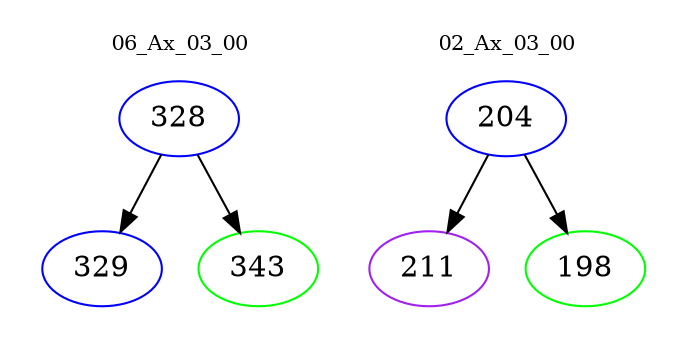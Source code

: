 digraph{
subgraph cluster_0 {
color = white
label = "06_Ax_03_00";
fontsize=10;
T0_328 [label="328", color="blue"]
T0_328 -> T0_329 [color="black"]
T0_329 [label="329", color="blue"]
T0_328 -> T0_343 [color="black"]
T0_343 [label="343", color="green"]
}
subgraph cluster_1 {
color = white
label = "02_Ax_03_00";
fontsize=10;
T1_204 [label="204", color="blue"]
T1_204 -> T1_211 [color="black"]
T1_211 [label="211", color="purple"]
T1_204 -> T1_198 [color="black"]
T1_198 [label="198", color="green"]
}
}
